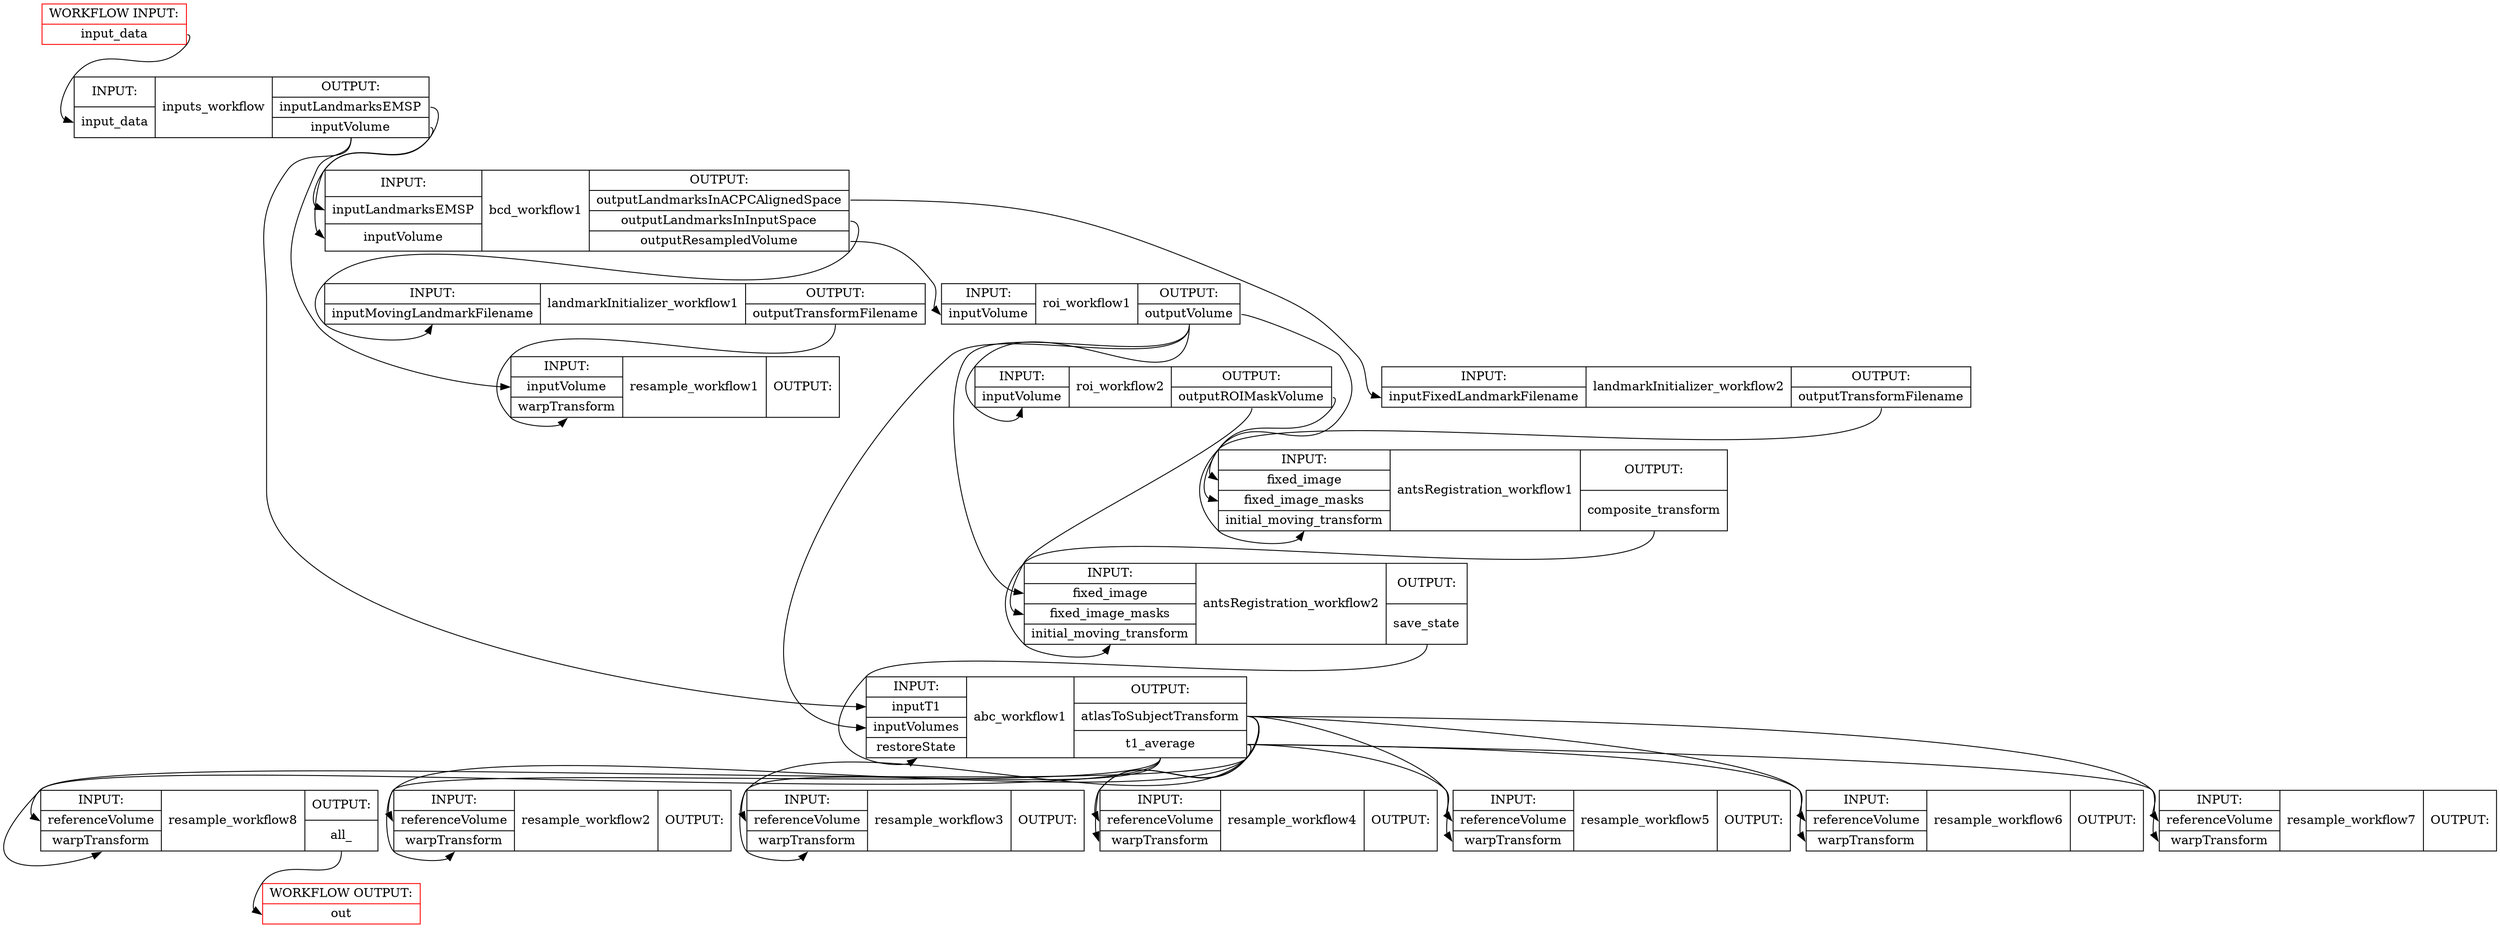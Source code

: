 digraph structs {
node [shape=record];
struct_inputs_workflow [shape=record, label="{INPUT: | <input_data> input_data} | inputs_workflow | {OUTPUT: | <inputLandmarksEMSP> inputLandmarksEMSP | <inputVolume> inputVolume}"];
struct_processing_node:input_data -> struct_inputs_workflow:input_data;
struct_processing_node [color=red, label="{WORKFLOW INPUT: | {<input_data> input_data}}"];
struct_processing_node_out [color=red, label="{WORKFLOW OUTPUT: | {<out> out}}"];
struct_resample_workflow8:all_ -> struct_processing_node_out:out;
struct_bcd_workflow1 [shape=record, label="{INPUT: | <inputLandmarksEMSP> inputLandmarksEMSP | <inputVolume> inputVolume} | bcd_workflow1 | {OUTPUT: | <outputLandmarksInACPCAlignedSpace> outputLandmarksInACPCAlignedSpace | <outputLandmarksInInputSpace> outputLandmarksInInputSpace | <outputResampledVolume> outputResampledVolume}"];
struct_inputs_workflow:inputVolume -> struct_bcd_workflow1:inputVolume;
struct_inputs_workflow:inputLandmarksEMSP -> struct_bcd_workflow1:inputLandmarksEMSP;
struct_roi_workflow1 [shape=record, label="{INPUT: | <inputVolume> inputVolume} | roi_workflow1 | {OUTPUT: | <outputVolume> outputVolume}"];
struct_bcd_workflow1:outputResampledVolume -> struct_roi_workflow1:inputVolume;
struct_landmarkInitializer_workflow1 [shape=record, label="{INPUT: | <inputMovingLandmarkFilename> inputMovingLandmarkFilename} | landmarkInitializer_workflow1 | {OUTPUT: | <outputTransformFilename> outputTransformFilename}"];
struct_bcd_workflow1:outputLandmarksInInputSpace -> struct_landmarkInitializer_workflow1:inputMovingLandmarkFilename;
struct_landmarkInitializer_workflow2 [shape=record, label="{INPUT: | <inputFixedLandmarkFilename> inputFixedLandmarkFilename} | landmarkInitializer_workflow2 | {OUTPUT: | <outputTransformFilename> outputTransformFilename}"];
struct_bcd_workflow1:outputLandmarksInACPCAlignedSpace -> struct_landmarkInitializer_workflow2:inputFixedLandmarkFilename;
struct_resample_workflow1 [shape=record, label="{INPUT: | <inputVolume> inputVolume | <warpTransform> warpTransform} | resample_workflow1 | {OUTPUT:}"];
struct_inputs_workflow:inputVolume -> struct_resample_workflow1:inputVolume;
struct_landmarkInitializer_workflow1:outputTransformFilename -> struct_resample_workflow1:warpTransform;
struct_roi_workflow2 [shape=record, label="{INPUT: | <inputVolume> inputVolume} | roi_workflow2 | {OUTPUT: | <outputROIMaskVolume> outputROIMaskVolume}"];
struct_roi_workflow1:outputVolume -> struct_roi_workflow2:inputVolume;
struct_antsRegistration_workflow1 [shape=record, label="{INPUT: | <fixed_image> fixed_image | <fixed_image_masks> fixed_image_masks | <initial_moving_transform> initial_moving_transform} | antsRegistration_workflow1 | {OUTPUT: | <composite_transform> composite_transform}"];
struct_roi_workflow1:outputVolume -> struct_antsRegistration_workflow1:fixed_image;
struct_roi_workflow2:outputROIMaskVolume -> struct_antsRegistration_workflow1:fixed_image_masks;
struct_landmarkInitializer_workflow2:outputTransformFilename -> struct_antsRegistration_workflow1:initial_moving_transform;
struct_antsRegistration_workflow2 [shape=record, label="{INPUT: | <fixed_image> fixed_image | <fixed_image_masks> fixed_image_masks | <initial_moving_transform> initial_moving_transform} | antsRegistration_workflow2 | {OUTPUT: | <save_state> save_state}"];
struct_roi_workflow1:outputVolume -> struct_antsRegistration_workflow2:fixed_image;
struct_roi_workflow2:outputROIMaskVolume -> struct_antsRegistration_workflow2:fixed_image_masks;
struct_antsRegistration_workflow1:composite_transform -> struct_antsRegistration_workflow2:initial_moving_transform;
struct_abc_workflow1 [shape=record, label="{INPUT: | <inputT1> inputT1 | <inputVolumes> inputVolumes | <restoreState> restoreState} | abc_workflow1 | {OUTPUT: | <atlasToSubjectTransform> atlasToSubjectTransform | <t1_average> t1_average}"];
struct_roi_workflow1:outputVolume -> struct_abc_workflow1:inputVolumes;
struct_inputs_workflow:inputVolume -> struct_abc_workflow1:inputT1;
struct_antsRegistration_workflow2:save_state -> struct_abc_workflow1:restoreState;
struct_resample_workflow2 [shape=record, label="{INPUT: | <referenceVolume> referenceVolume | <warpTransform> warpTransform} | resample_workflow2 | {OUTPUT:}"];
struct_abc_workflow1:t1_average -> struct_resample_workflow2:referenceVolume;
struct_abc_workflow1:atlasToSubjectTransform -> struct_resample_workflow2:warpTransform;
struct_resample_workflow3 [shape=record, label="{INPUT: | <referenceVolume> referenceVolume | <warpTransform> warpTransform} | resample_workflow3 | {OUTPUT:}"];
struct_abc_workflow1:t1_average -> struct_resample_workflow3:referenceVolume;
struct_abc_workflow1:atlasToSubjectTransform -> struct_resample_workflow3:warpTransform;
struct_resample_workflow4 [shape=record, label="{INPUT: | <referenceVolume> referenceVolume | <warpTransform> warpTransform} | resample_workflow4 | {OUTPUT:}"];
struct_abc_workflow1:t1_average -> struct_resample_workflow4:referenceVolume;
struct_abc_workflow1:atlasToSubjectTransform -> struct_resample_workflow4:warpTransform;
struct_resample_workflow5 [shape=record, label="{INPUT: | <referenceVolume> referenceVolume | <warpTransform> warpTransform} | resample_workflow5 | {OUTPUT:}"];
struct_abc_workflow1:t1_average -> struct_resample_workflow5:referenceVolume;
struct_abc_workflow1:atlasToSubjectTransform -> struct_resample_workflow5:warpTransform;
struct_resample_workflow6 [shape=record, label="{INPUT: | <referenceVolume> referenceVolume | <warpTransform> warpTransform} | resample_workflow6 | {OUTPUT:}"];
struct_abc_workflow1:t1_average -> struct_resample_workflow6:referenceVolume;
struct_abc_workflow1:atlasToSubjectTransform -> struct_resample_workflow6:warpTransform;
struct_resample_workflow7 [shape=record, label="{INPUT: | <referenceVolume> referenceVolume | <warpTransform> warpTransform} | resample_workflow7 | {OUTPUT:}"];
struct_abc_workflow1:t1_average -> struct_resample_workflow7:referenceVolume;
struct_abc_workflow1:atlasToSubjectTransform -> struct_resample_workflow7:warpTransform;
struct_resample_workflow8 [shape=record, label="{INPUT: | <referenceVolume> referenceVolume | <warpTransform> warpTransform} | resample_workflow8 | {OUTPUT: | <all_> all_}"];
struct_abc_workflow1:t1_average -> struct_resample_workflow8:referenceVolume;
struct_abc_workflow1:atlasToSubjectTransform -> struct_resample_workflow8:warpTransform;
}